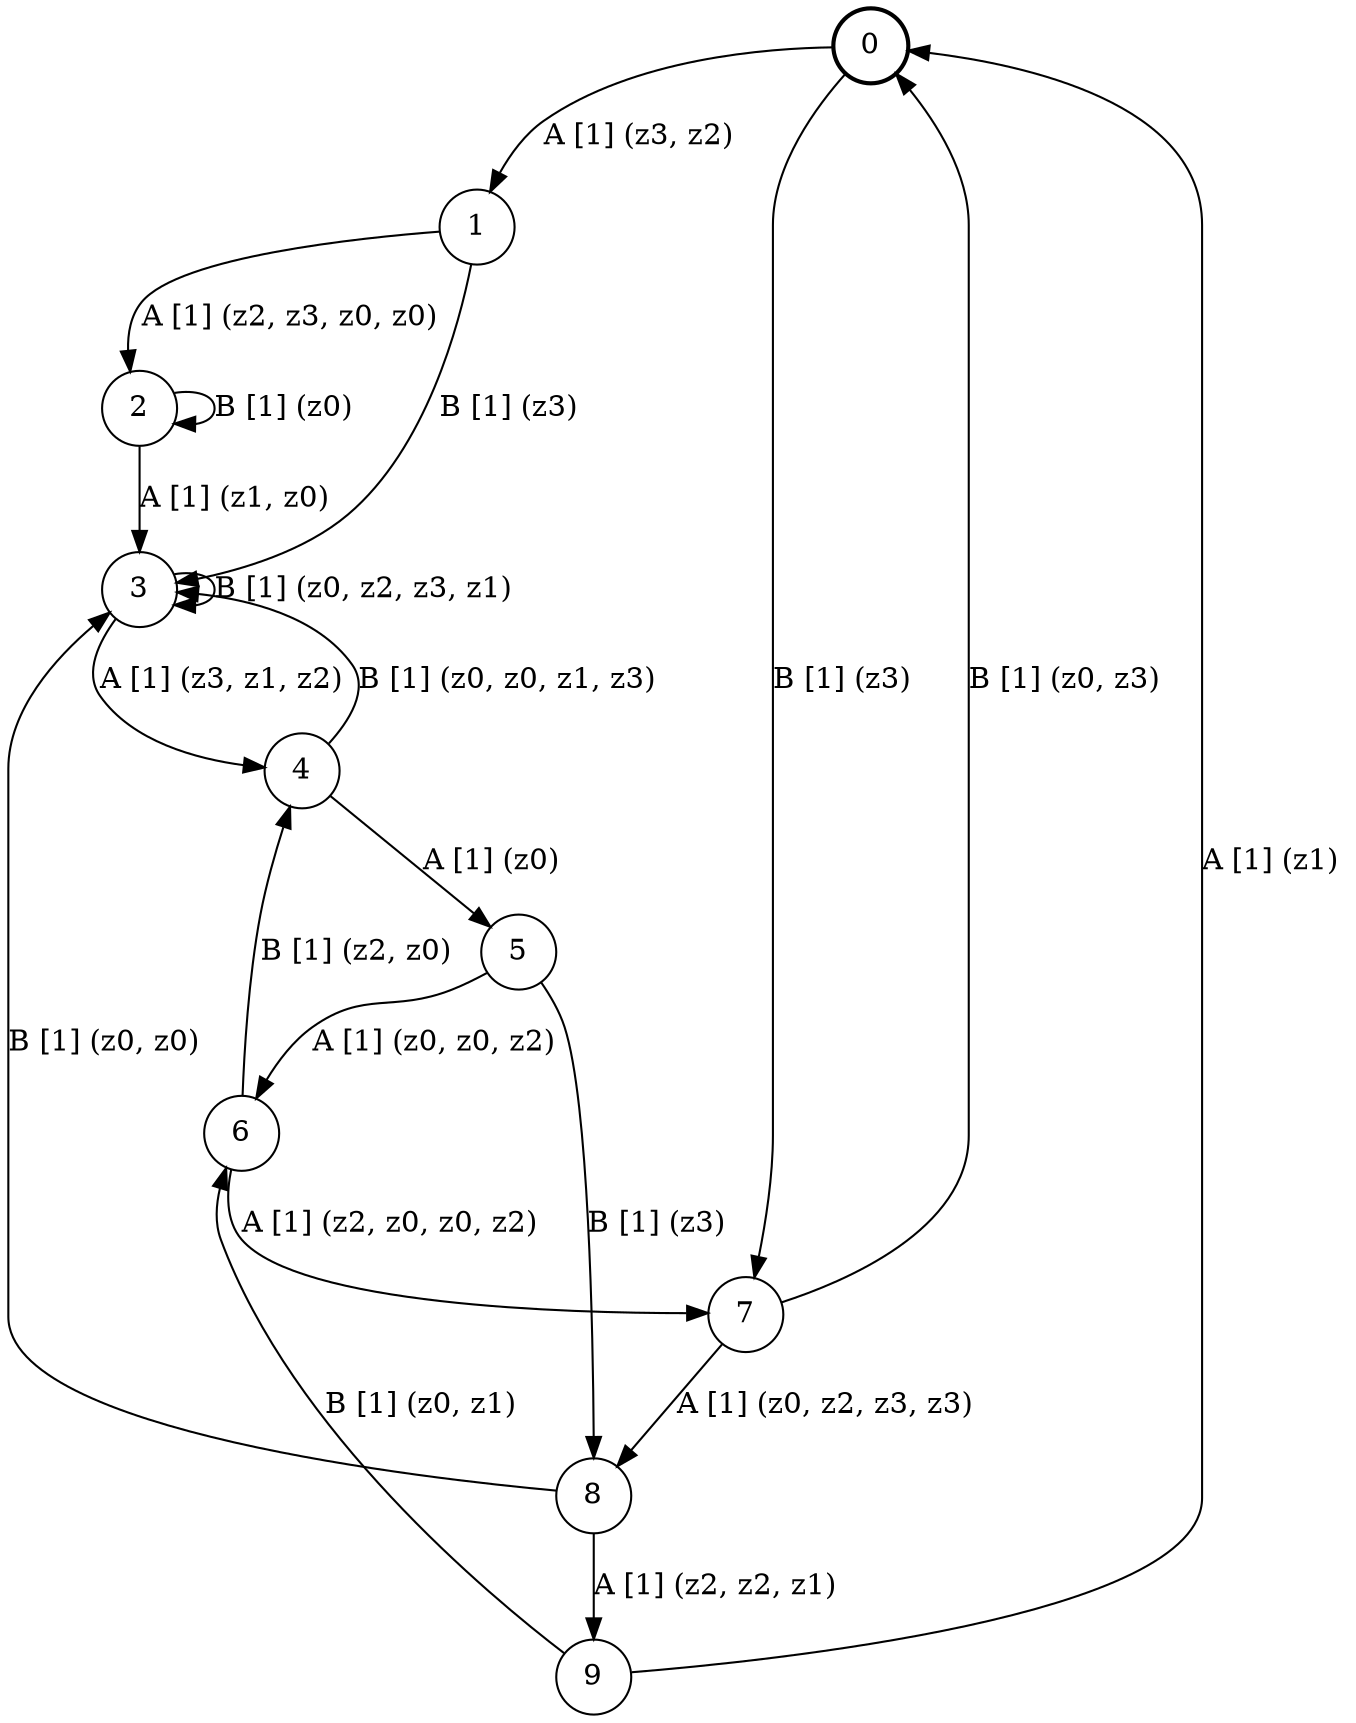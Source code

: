 # generated file, don't try to modify
# command: dot -Tpng <filename> > tree.png
digraph Automaton {
    node [shape = circle];
    0 [style = "bold"];
    0 -> 1 [label = "A [1] (z3, z2) "];
    0 -> 7 [label = "B [1] (z3) "];
    1 -> 2 [label = "A [1] (z2, z3, z0, z0) "];
    1 -> 3 [label = "B [1] (z3) "];
    2 -> 3 [label = "A [1] (z1, z0) "];
    2 -> 2 [label = "B [1] (z0) "];
    3 -> 4 [label = "A [1] (z3, z1, z2) "];
    3 -> 3 [label = "B [1] (z0, z2, z3, z1) "];
    4 -> 5 [label = "A [1] (z0) "];
    4 -> 3 [label = "B [1] (z0, z0, z1, z3) "];
    5 -> 6 [label = "A [1] (z0, z0, z2) "];
    5 -> 8 [label = "B [1] (z3) "];
    6 -> 7 [label = "A [1] (z2, z0, z0, z2) "];
    6 -> 4 [label = "B [1] (z2, z0) "];
    7 -> 8 [label = "A [1] (z0, z2, z3, z3) "];
    7 -> 0 [label = "B [1] (z0, z3) "];
    8 -> 9 [label = "A [1] (z2, z2, z1) "];
    8 -> 3 [label = "B [1] (z0, z0) "];
    9 -> 0 [label = "A [1] (z1) "];
    9 -> 6 [label = "B [1] (z0, z1) "];
}
